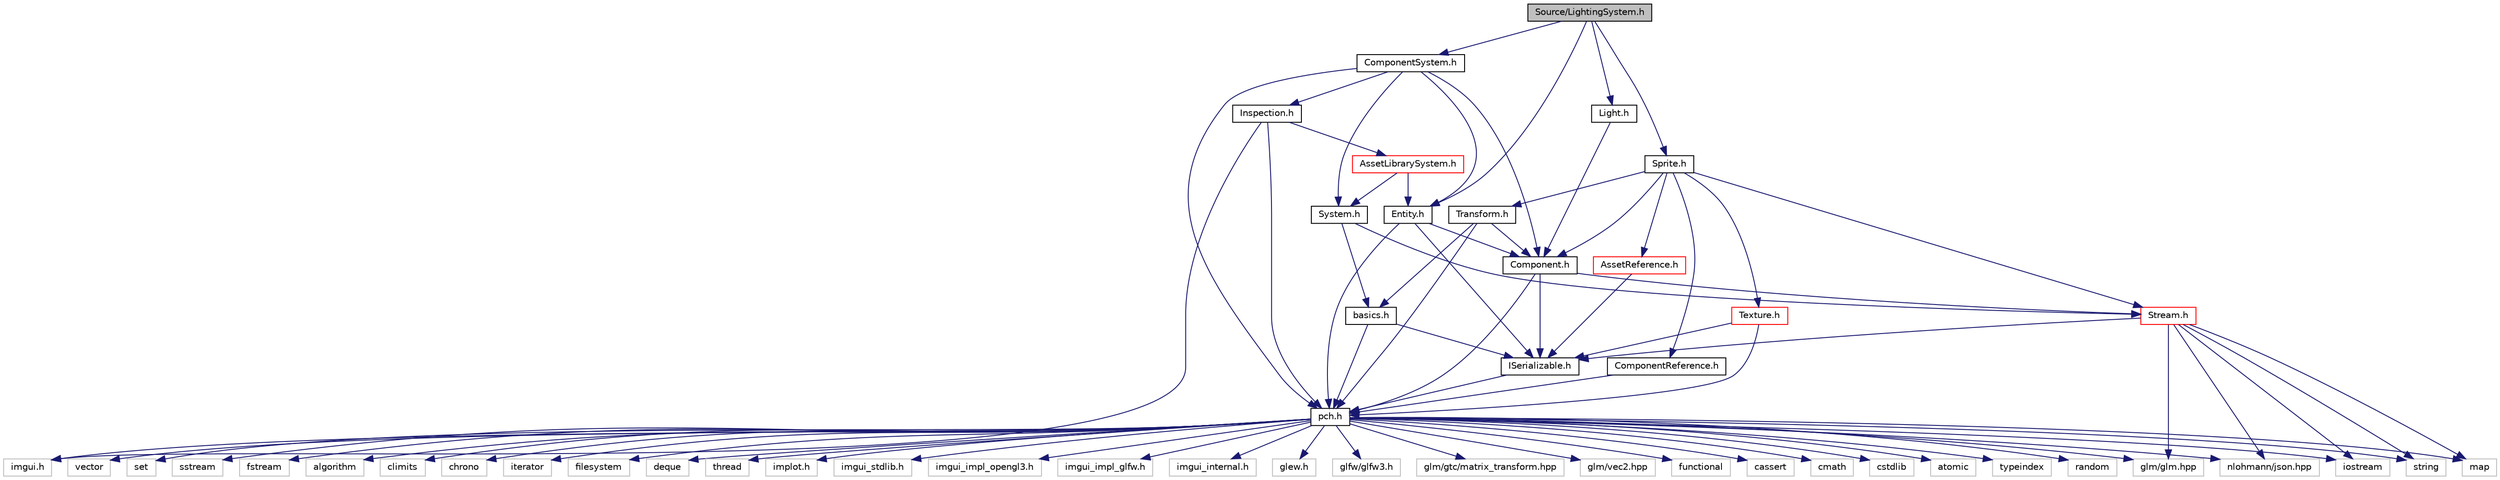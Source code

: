 digraph "Source/LightingSystem.h"
{
 // LATEX_PDF_SIZE
  edge [fontname="Helvetica",fontsize="10",labelfontname="Helvetica",labelfontsize="10"];
  node [fontname="Helvetica",fontsize="10",shape=record];
  Node1 [label="Source/LightingSystem.h",height=0.2,width=0.4,color="black", fillcolor="grey75", style="filled", fontcolor="black",tooltip="Lighting system interface."];
  Node1 -> Node2 [color="midnightblue",fontsize="10",style="solid"];
  Node2 [label="Entity.h",height=0.2,width=0.4,color="black", fillcolor="white", style="filled",URL="$Entity_8h.html",tooltip="Entity class which holds Components."];
  Node2 -> Node3 [color="midnightblue",fontsize="10",style="solid"];
  Node3 [label="pch.h",height=0.2,width=0.4,color="black", fillcolor="white", style="filled",URL="$pch_8h.html",tooltip="This is a precompiled header file."];
  Node3 -> Node4 [color="midnightblue",fontsize="10",style="solid"];
  Node4 [label="functional",height=0.2,width=0.4,color="grey75", fillcolor="white", style="filled",tooltip=" "];
  Node3 -> Node5 [color="midnightblue",fontsize="10",style="solid"];
  Node5 [label="iostream",height=0.2,width=0.4,color="grey75", fillcolor="white", style="filled",tooltip=" "];
  Node3 -> Node6 [color="midnightblue",fontsize="10",style="solid"];
  Node6 [label="cassert",height=0.2,width=0.4,color="grey75", fillcolor="white", style="filled",tooltip=" "];
  Node3 -> Node7 [color="midnightblue",fontsize="10",style="solid"];
  Node7 [label="cmath",height=0.2,width=0.4,color="grey75", fillcolor="white", style="filled",tooltip=" "];
  Node3 -> Node8 [color="midnightblue",fontsize="10",style="solid"];
  Node8 [label="cstdlib",height=0.2,width=0.4,color="grey75", fillcolor="white", style="filled",tooltip=" "];
  Node3 -> Node9 [color="midnightblue",fontsize="10",style="solid"];
  Node9 [label="atomic",height=0.2,width=0.4,color="grey75", fillcolor="white", style="filled",tooltip=" "];
  Node3 -> Node10 [color="midnightblue",fontsize="10",style="solid"];
  Node10 [label="typeindex",height=0.2,width=0.4,color="grey75", fillcolor="white", style="filled",tooltip=" "];
  Node3 -> Node11 [color="midnightblue",fontsize="10",style="solid"];
  Node11 [label="random",height=0.2,width=0.4,color="grey75", fillcolor="white", style="filled",tooltip=" "];
  Node3 -> Node12 [color="midnightblue",fontsize="10",style="solid"];
  Node12 [label="vector",height=0.2,width=0.4,color="grey75", fillcolor="white", style="filled",tooltip=" "];
  Node3 -> Node13 [color="midnightblue",fontsize="10",style="solid"];
  Node13 [label="string",height=0.2,width=0.4,color="grey75", fillcolor="white", style="filled",tooltip=" "];
  Node3 -> Node14 [color="midnightblue",fontsize="10",style="solid"];
  Node14 [label="map",height=0.2,width=0.4,color="grey75", fillcolor="white", style="filled",tooltip=" "];
  Node3 -> Node15 [color="midnightblue",fontsize="10",style="solid"];
  Node15 [label="set",height=0.2,width=0.4,color="grey75", fillcolor="white", style="filled",tooltip=" "];
  Node3 -> Node16 [color="midnightblue",fontsize="10",style="solid"];
  Node16 [label="sstream",height=0.2,width=0.4,color="grey75", fillcolor="white", style="filled",tooltip=" "];
  Node3 -> Node17 [color="midnightblue",fontsize="10",style="solid"];
  Node17 [label="fstream",height=0.2,width=0.4,color="grey75", fillcolor="white", style="filled",tooltip=" "];
  Node3 -> Node18 [color="midnightblue",fontsize="10",style="solid"];
  Node18 [label="algorithm",height=0.2,width=0.4,color="grey75", fillcolor="white", style="filled",tooltip=" "];
  Node3 -> Node19 [color="midnightblue",fontsize="10",style="solid"];
  Node19 [label="climits",height=0.2,width=0.4,color="grey75", fillcolor="white", style="filled",tooltip=" "];
  Node3 -> Node20 [color="midnightblue",fontsize="10",style="solid"];
  Node20 [label="chrono",height=0.2,width=0.4,color="grey75", fillcolor="white", style="filled",tooltip=" "];
  Node3 -> Node21 [color="midnightblue",fontsize="10",style="solid"];
  Node21 [label="iterator",height=0.2,width=0.4,color="grey75", fillcolor="white", style="filled",tooltip=" "];
  Node3 -> Node22 [color="midnightblue",fontsize="10",style="solid"];
  Node22 [label="filesystem",height=0.2,width=0.4,color="grey75", fillcolor="white", style="filled",tooltip=" "];
  Node3 -> Node23 [color="midnightblue",fontsize="10",style="solid"];
  Node23 [label="deque",height=0.2,width=0.4,color="grey75", fillcolor="white", style="filled",tooltip=" "];
  Node3 -> Node24 [color="midnightblue",fontsize="10",style="solid"];
  Node24 [label="thread",height=0.2,width=0.4,color="grey75", fillcolor="white", style="filled",tooltip=" "];
  Node3 -> Node25 [color="midnightblue",fontsize="10",style="solid"];
  Node25 [label="imgui.h",height=0.2,width=0.4,color="grey75", fillcolor="white", style="filled",tooltip=" "];
  Node3 -> Node26 [color="midnightblue",fontsize="10",style="solid"];
  Node26 [label="implot.h",height=0.2,width=0.4,color="grey75", fillcolor="white", style="filled",tooltip=" "];
  Node3 -> Node27 [color="midnightblue",fontsize="10",style="solid"];
  Node27 [label="imgui_stdlib.h",height=0.2,width=0.4,color="grey75", fillcolor="white", style="filled",tooltip=" "];
  Node3 -> Node28 [color="midnightblue",fontsize="10",style="solid"];
  Node28 [label="imgui_impl_opengl3.h",height=0.2,width=0.4,color="grey75", fillcolor="white", style="filled",tooltip=" "];
  Node3 -> Node29 [color="midnightblue",fontsize="10",style="solid"];
  Node29 [label="imgui_impl_glfw.h",height=0.2,width=0.4,color="grey75", fillcolor="white", style="filled",tooltip=" "];
  Node3 -> Node30 [color="midnightblue",fontsize="10",style="solid"];
  Node30 [label="imgui_internal.h",height=0.2,width=0.4,color="grey75", fillcolor="white", style="filled",tooltip=" "];
  Node3 -> Node31 [color="midnightblue",fontsize="10",style="solid"];
  Node31 [label="glew.h",height=0.2,width=0.4,color="grey75", fillcolor="white", style="filled",tooltip=" "];
  Node3 -> Node32 [color="midnightblue",fontsize="10",style="solid"];
  Node32 [label="glfw/glfw3.h",height=0.2,width=0.4,color="grey75", fillcolor="white", style="filled",tooltip=" "];
  Node3 -> Node33 [color="midnightblue",fontsize="10",style="solid"];
  Node33 [label="glm/glm.hpp",height=0.2,width=0.4,color="grey75", fillcolor="white", style="filled",tooltip=" "];
  Node3 -> Node34 [color="midnightblue",fontsize="10",style="solid"];
  Node34 [label="glm/gtc/matrix_transform.hpp",height=0.2,width=0.4,color="grey75", fillcolor="white", style="filled",tooltip=" "];
  Node3 -> Node35 [color="midnightblue",fontsize="10",style="solid"];
  Node35 [label="glm/vec2.hpp",height=0.2,width=0.4,color="grey75", fillcolor="white", style="filled",tooltip=" "];
  Node3 -> Node36 [color="midnightblue",fontsize="10",style="solid"];
  Node36 [label="nlohmann/json.hpp",height=0.2,width=0.4,color="grey75", fillcolor="white", style="filled",tooltip=" "];
  Node2 -> Node37 [color="midnightblue",fontsize="10",style="solid"];
  Node37 [label="Component.h",height=0.2,width=0.4,color="black", fillcolor="white", style="filled",URL="$Component_8h.html",tooltip="Virtual component header."];
  Node37 -> Node3 [color="midnightblue",fontsize="10",style="solid"];
  Node37 -> Node38 [color="midnightblue",fontsize="10",style="solid"];
  Node38 [label="ISerializable.h",height=0.2,width=0.4,color="black", fillcolor="white", style="filled",URL="$ISerializable_8h.html",tooltip="interface for all serializable objects"];
  Node38 -> Node3 [color="midnightblue",fontsize="10",style="solid"];
  Node37 -> Node39 [color="midnightblue",fontsize="10",style="solid"];
  Node39 [label="Stream.h",height=0.2,width=0.4,color="red", fillcolor="white", style="filled",URL="$Stream_8h.html",tooltip="JSON File reading/writing."];
  Node39 -> Node13 [color="midnightblue",fontsize="10",style="solid"];
  Node39 -> Node14 [color="midnightblue",fontsize="10",style="solid"];
  Node39 -> Node33 [color="midnightblue",fontsize="10",style="solid"];
  Node39 -> Node36 [color="midnightblue",fontsize="10",style="solid"];
  Node39 -> Node5 [color="midnightblue",fontsize="10",style="solid"];
  Node39 -> Node38 [color="midnightblue",fontsize="10",style="solid"];
  Node2 -> Node38 [color="midnightblue",fontsize="10",style="solid"];
  Node1 -> Node42 [color="midnightblue",fontsize="10",style="solid"];
  Node42 [label="ComponentSystem.h",height=0.2,width=0.4,color="black", fillcolor="white", style="filled",URL="$ComponentSystem_8h.html",tooltip="System that keeps track of a specific kind of Component."];
  Node42 -> Node3 [color="midnightblue",fontsize="10",style="solid"];
  Node42 -> Node43 [color="midnightblue",fontsize="10",style="solid"];
  Node43 [label="System.h",height=0.2,width=0.4,color="black", fillcolor="white", style="filled",URL="$System_8h.html",tooltip="Base class for all Systems."];
  Node43 -> Node44 [color="midnightblue",fontsize="10",style="solid"];
  Node44 [label="basics.h",height=0.2,width=0.4,color="black", fillcolor="white", style="filled",URL="$basics_8h_source.html",tooltip=" "];
  Node44 -> Node3 [color="midnightblue",fontsize="10",style="solid"];
  Node44 -> Node38 [color="midnightblue",fontsize="10",style="solid"];
  Node43 -> Node39 [color="midnightblue",fontsize="10",style="solid"];
  Node42 -> Node37 [color="midnightblue",fontsize="10",style="solid"];
  Node42 -> Node2 [color="midnightblue",fontsize="10",style="solid"];
  Node42 -> Node45 [color="midnightblue",fontsize="10",style="solid"];
  Node45 [label="Inspection.h",height=0.2,width=0.4,color="black", fillcolor="white", style="filled",URL="$Inspection_8h.html",tooltip="Helper methods for inspecting things."];
  Node45 -> Node3 [color="midnightblue",fontsize="10",style="solid"];
  Node45 -> Node46 [color="midnightblue",fontsize="10",style="solid"];
  Node46 [label="AssetLibrarySystem.h",height=0.2,width=0.4,color="red", fillcolor="white", style="filled",URL="$AssetLibrarySystem_8h.html",tooltip="Asset System."];
  Node46 -> Node43 [color="midnightblue",fontsize="10",style="solid"];
  Node46 -> Node2 [color="midnightblue",fontsize="10",style="solid"];
  Node45 -> Node25 [color="midnightblue",fontsize="10",style="solid"];
  Node1 -> Node51 [color="midnightblue",fontsize="10",style="solid"];
  Node51 [label="Sprite.h",height=0.2,width=0.4,color="black", fillcolor="white", style="filled",URL="$Sprite_8h_source.html",tooltip=" "];
  Node51 -> Node37 [color="midnightblue",fontsize="10",style="solid"];
  Node51 -> Node39 [color="midnightblue",fontsize="10",style="solid"];
  Node51 -> Node52 [color="midnightblue",fontsize="10",style="solid"];
  Node52 [label="ComponentReference.h",height=0.2,width=0.4,color="black", fillcolor="white", style="filled",URL="$ComponentReference_8h.html",tooltip="a reference to a component in the scene"];
  Node52 -> Node3 [color="midnightblue",fontsize="10",style="solid"];
  Node51 -> Node53 [color="midnightblue",fontsize="10",style="solid"];
  Node53 [label="Transform.h",height=0.2,width=0.4,color="black", fillcolor="white", style="filled",URL="$Transform_8h.html",tooltip="Transform."];
  Node53 -> Node3 [color="midnightblue",fontsize="10",style="solid"];
  Node53 -> Node44 [color="midnightblue",fontsize="10",style="solid"];
  Node53 -> Node37 [color="midnightblue",fontsize="10",style="solid"];
  Node51 -> Node54 [color="midnightblue",fontsize="10",style="solid"];
  Node54 [label="AssetReference.h",height=0.2,width=0.4,color="red", fillcolor="white", style="filled",URL="$AssetReference_8h.html",tooltip="a reference to an Asset"];
  Node54 -> Node38 [color="midnightblue",fontsize="10",style="solid"];
  Node51 -> Node56 [color="midnightblue",fontsize="10",style="solid"];
  Node56 [label="Texture.h",height=0.2,width=0.4,color="red", fillcolor="white", style="filled",URL="$Texture_8h.html",tooltip="Header for the OpenGL texture wrapper."];
  Node56 -> Node3 [color="midnightblue",fontsize="10",style="solid"];
  Node56 -> Node38 [color="midnightblue",fontsize="10",style="solid"];
  Node1 -> Node58 [color="midnightblue",fontsize="10",style="solid"];
  Node58 [label="Light.h",height=0.2,width=0.4,color="black", fillcolor="white", style="filled",URL="$Light_8h.html",tooltip="Light source component. It shines."];
  Node58 -> Node37 [color="midnightblue",fontsize="10",style="solid"];
}
